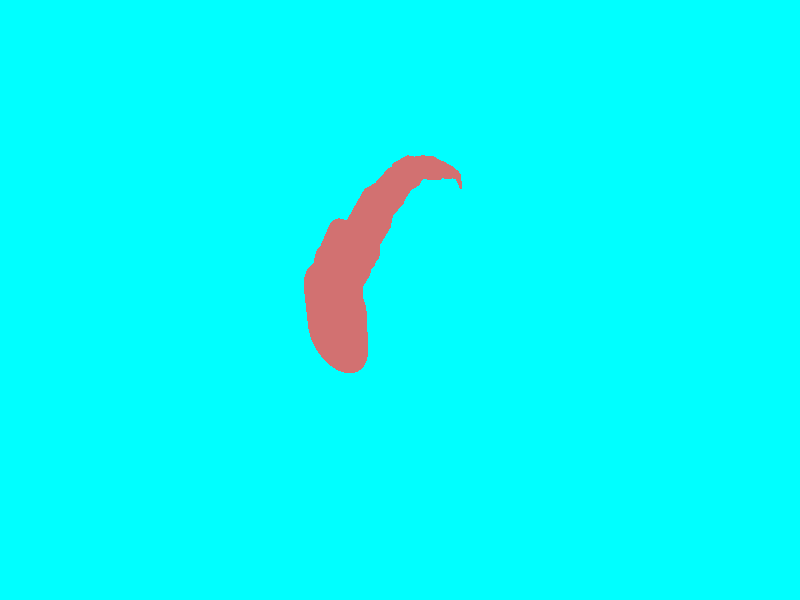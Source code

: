 #include "colors.inc"

background {
    rgb<0,1,1>
}


camera {
    location <-1300, 1300, 1000>
    look_at <-300,300,0>
}


/*
camera {
    location <-300, 650, -500>
    look_at <-300,300,0>
}
*/

light_source {
    <0,10000,0>
    rgb<1,1,1>
}

/*
light_source {
    <0,-10000,0>
    rgb<1,1,1>
}
*/

#declare rootBase = lathe {
    linear_spline 
    4
    <100,0>, <100,150>
    <85, 180>, <75, 200>
}


#declare rootPiece1 = lathe {
    linear_spline
    4
    <75,0>, <75,100>
    <65, 125>, <60, 160>
    rotate <0,0,15>
}


#declare rootWarpTransform = transform {
    matrix <1,1,0,  //a11 a12 a13
            0,1,0,  //a21 a22 a23
            0,0,1,  //a31 a32 a33
            0,0,0>  //a14 a24 a34
}

#declare rootScaleTransform = transform {
    scale<0.65,0.9,0.65>
}


#declare Roots = merge {
    object {
        rootBase
    }
    object {
        rootPiece1
        translate <0,180,0>
    }
    pigment {color Brown}
    finish {
        roughness 0.05
        specular 0.3
    }
}

#declare rootPiece2 = object {
    object {
        Roots
        transform{rootScaleTransform}
        rotate<0,0,20>
        translate<-40,335,0>        
    }
}

#declare rootPiece3 = object {
    object {
       Roots
       transform{rootScaleTransform}
       transform{rootScaleTransform}
       rotate<0,0,25>
       rotate<0,-60,0>
       translate<-150,600,10>
    }
}


#declare rootPiece4 = object {
    object {
        Roots
        transform{rootScaleTransform}
        transform{rootScaleTransform}
        transform{rootScaleTransform}
        scale<0,0.5,0>
        rotate<0,0,30>
        rotate<-80,0,0>
        rotate<0,-30,0>
        translate<-245,800,-150>
   }
}
   

#declare rootPiece5 = object {
    object {
        Roots
        transform{rootScaleTransform}
        transform{rootScaleTransform}
        transform{rootScaleTransform} 
        transform{rootScaleTransform}
        scale<1.2,0.5,1.2>
        rotate<0,0,30>
        rotate<-30,0,0>
        rotate<0,20,0>
        translate<-250,805,-250>
    }
}

#declare rootPiece6 = object {
    object {
        Roots
        transform{rootScaleTransform}
        transform{rootScaleTransform}
        transform{rootScaleTransform} 
        transform{rootScaleTransform}
        transform{rootScaleTransform}
        scale<0,0.35,0>
        rotate<0,0,30>
        rotate<-30,0,0>
        rotate<0,50,0>
        translate<-317,876,-273>
    }
}

#declare rootPiece7 = object {
    object {
        Roots
        transform{rootScaleTransform}
        transform{rootScaleTransform}
        transform{rootScaleTransform} 
        transform{rootScaleTransform}
        transform{rootScaleTransform}
        transform{rootScaleTransform}
        scale<0,0.35,0>
        rotate<0,0,30>
        rotate<-50,0,0>
        rotate<0,90,0>
        translate<-360,920,-260>    
    }
}

#declare Roots2 = merge {
    object {
        Roots
    }
    object {
        rootPiece2
    /*
        Roots
        transform{rootScaleTransform}
        rotate<0,0,20>
        translate<-40,335,0>
    */
    }
}

#declare Roots3 = merge {
    object {
        Roots2
    }
    object {
        rootPiece3
    }
}

#declare Roots4 = merge {
    object {
        Roots3
    }
    object {
        rootPiece4
    }
}

#declare Roots5 = merge {
    object {
        Roots4
    }
    object {
        rootPiece5
    }
}
    
#declare Roots6 = merge {
    object {
        Roots5
    }
    object {
        rootPiece6
    }
}

#declare Roots7 = merge {
    object {
        Roots6
    }
    object {
        rootPiece7
    }
}
        
        
#declare rootSegment1 = object {
    object {
        Roots3
    }
}

#declare rootSegment2 = merge {
    object {
        rootPiece4
    }
    object {
        rootPiece5
    }
    object {
        rootPiece6
    }
    object {
        rootPiece7
    }
}

#declare rooots = merge {
    object {
        rootSegment1
    }
    object {
        rootSegment2
        rotate<0,0,-0.5>
        rotate<0,0,0>
        translate<30,25,60>
    }
}


object {
    rooots
    //Roots7
    //rotate <-90,0,0>
    transform{rootWarpTransform}
    //scale<1,1.2,1>
}